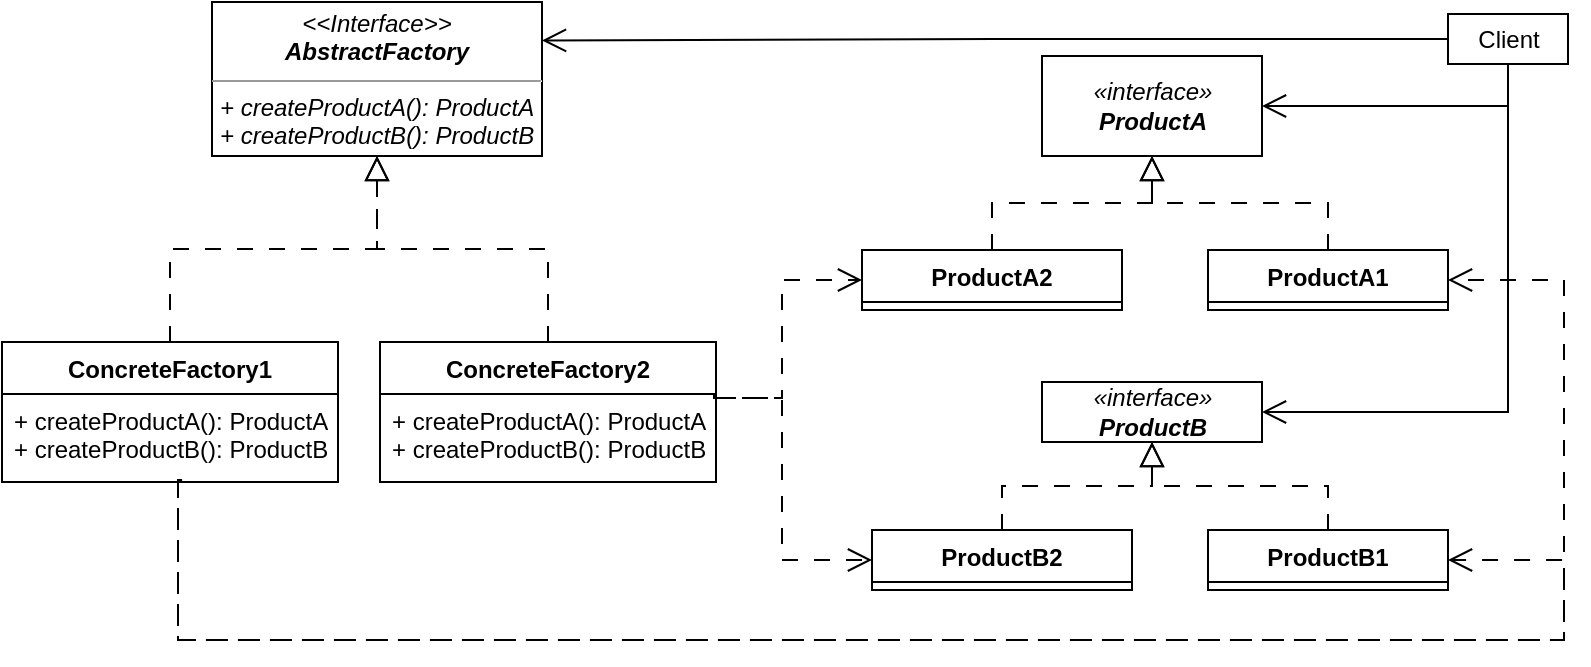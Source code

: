 <mxfile version="21.1.9" type="device">
  <diagram id="C5RBs43oDa-KdzZeNtuy" name="Page-1">
    <mxGraphModel dx="1194" dy="738" grid="0" gridSize="10" guides="1" tooltips="1" connect="1" arrows="1" fold="1" page="1" pageScale="1" pageWidth="827" pageHeight="1169" math="0" shadow="0">
      <root>
        <mxCell id="WIyWlLk6GJQsqaUBKTNV-0" />
        <mxCell id="WIyWlLk6GJQsqaUBKTNV-1" parent="WIyWlLk6GJQsqaUBKTNV-0" />
        <mxCell id="hzo_TGVIDgafTTq2jEPT-0" value="" style="endArrow=block;endSize=10;endFill=0;shadow=0;strokeWidth=1;rounded=0;edgeStyle=elbowEdgeStyle;elbow=vertical;exitX=0.5;exitY=0;exitDx=0;exitDy=0;dashed=1;dashPattern=8 8;labelBackgroundColor=none;fontColor=default;entryX=0.5;entryY=1;entryDx=0;entryDy=0;" parent="WIyWlLk6GJQsqaUBKTNV-1" source="hzo_TGVIDgafTTq2jEPT-30" target="hzo_TGVIDgafTTq2jEPT-28" edge="1">
          <mxGeometry width="160" relative="1" as="geometry">
            <mxPoint x="108" y="401" as="sourcePoint" />
            <mxPoint x="217" y="323" as="targetPoint" />
          </mxGeometry>
        </mxCell>
        <mxCell id="hzo_TGVIDgafTTq2jEPT-1" value="" style="endArrow=block;endSize=10;endFill=0;shadow=0;strokeWidth=1;rounded=0;edgeStyle=elbowEdgeStyle;elbow=vertical;entryX=0.5;entryY=1;entryDx=0;entryDy=0;exitX=0.5;exitY=0;exitDx=0;exitDy=0;dashed=1;dashPattern=8 8;labelBackgroundColor=none;fontColor=default;" parent="WIyWlLk6GJQsqaUBKTNV-1" source="gXBVYS-_1RMEDw41lI7a-0" target="hzo_TGVIDgafTTq2jEPT-28" edge="1">
          <mxGeometry width="160" relative="1" as="geometry">
            <mxPoint x="285" y="424" as="sourcePoint" />
            <mxPoint x="217" y="323" as="targetPoint" />
          </mxGeometry>
        </mxCell>
        <mxCell id="hzo_TGVIDgafTTq2jEPT-25" value="&lt;i&gt;«interface»&lt;br&gt;&lt;b&gt;ProductA&lt;/b&gt;&lt;/i&gt;" style="html=1;" parent="WIyWlLk6GJQsqaUBKTNV-1" vertex="1">
          <mxGeometry x="531" y="281" width="110" height="50" as="geometry" />
        </mxCell>
        <mxCell id="hzo_TGVIDgafTTq2jEPT-28" value="&lt;p style=&quot;margin:0px;margin-top:4px;text-align:center;&quot;&gt;&lt;i&gt;&amp;lt;&amp;lt;Interface&amp;gt;&amp;gt;&lt;/i&gt;&lt;br&gt;&lt;b&gt;&lt;i&gt;AbstractFactory&lt;/i&gt;&lt;/b&gt;&lt;/p&gt;&lt;hr size=&quot;1&quot;&gt;&lt;p style=&quot;margin:0px;margin-left:4px;&quot;&gt;&lt;/p&gt;&lt;p style=&quot;margin:0px;margin-left:4px;&quot;&gt;&lt;i&gt;+ createProductA(): ProductA&lt;/i&gt;&lt;/p&gt;&lt;p style=&quot;margin:0px;margin-left:4px;&quot;&gt;&lt;i&gt;+&amp;nbsp;&lt;/i&gt;&lt;i style=&quot;border-color: var(--border-color);&quot;&gt;createProductB&lt;/i&gt;&lt;i&gt;(): ProductB&lt;/i&gt;&lt;/p&gt;" style="verticalAlign=top;align=left;overflow=fill;fontSize=12;fontFamily=Helvetica;html=1;" parent="WIyWlLk6GJQsqaUBKTNV-1" vertex="1">
          <mxGeometry x="116" y="254" width="165" height="77" as="geometry" />
        </mxCell>
        <mxCell id="hzo_TGVIDgafTTq2jEPT-57" style="edgeStyle=orthogonalEdgeStyle;rounded=0;orthogonalLoop=1;jettySize=auto;html=1;entryX=1;entryY=0.5;entryDx=0;entryDy=0;dashed=1;dashPattern=8 8;endSize=10;endArrow=open;endFill=0;" parent="WIyWlLk6GJQsqaUBKTNV-1" source="hzo_TGVIDgafTTq2jEPT-30" target="hzo_TGVIDgafTTq2jEPT-38" edge="1">
          <mxGeometry relative="1" as="geometry">
            <Array as="points">
              <mxPoint x="99" y="573" />
              <mxPoint x="792" y="573" />
              <mxPoint x="792" y="393" />
            </Array>
          </mxGeometry>
        </mxCell>
        <mxCell id="hzo_TGVIDgafTTq2jEPT-30" value="ConcreteFactory1" style="swimlane;fontStyle=1;align=center;verticalAlign=top;childLayout=stackLayout;horizontal=1;startSize=26;horizontalStack=0;resizeParent=1;resizeParentMax=0;resizeLast=0;collapsible=1;marginBottom=0;" parent="WIyWlLk6GJQsqaUBKTNV-1" vertex="1">
          <mxGeometry x="11" y="424" width="168" height="70" as="geometry" />
        </mxCell>
        <mxCell id="hzo_TGVIDgafTTq2jEPT-33" value="+ createProductA(): ProductA&#xa;+ createProductB(): ProductB" style="text;strokeColor=none;fillColor=none;align=left;verticalAlign=top;spacingLeft=4;spacingRight=4;overflow=hidden;rotatable=0;points=[[0,0.5],[1,0.5]];portConstraint=eastwest;" parent="hzo_TGVIDgafTTq2jEPT-30" vertex="1">
          <mxGeometry y="26" width="168" height="44" as="geometry" />
        </mxCell>
        <mxCell id="hzo_TGVIDgafTTq2jEPT-56" style="edgeStyle=orthogonalEdgeStyle;rounded=0;orthogonalLoop=1;jettySize=auto;html=1;entryX=0;entryY=0.5;entryDx=0;entryDy=0;dashed=1;dashPattern=8 8;endSize=10;endArrow=open;endFill=0;exitX=1.012;exitY=0.045;exitDx=0;exitDy=0;exitPerimeter=0;" parent="WIyWlLk6GJQsqaUBKTNV-1" source="gXBVYS-_1RMEDw41lI7a-1" target="hzo_TGVIDgafTTq2jEPT-40" edge="1">
          <mxGeometry relative="1" as="geometry">
            <Array as="points">
              <mxPoint x="401" y="452" />
              <mxPoint x="401" y="533" />
            </Array>
            <mxPoint x="446" y="466" as="sourcePoint" />
          </mxGeometry>
        </mxCell>
        <mxCell id="hzo_TGVIDgafTTq2jEPT-36" value="ProductA2" style="swimlane;fontStyle=1;align=center;verticalAlign=top;childLayout=stackLayout;horizontal=1;startSize=26;horizontalStack=0;resizeParent=1;resizeParentMax=0;resizeLast=0;collapsible=1;marginBottom=0;" parent="WIyWlLk6GJQsqaUBKTNV-1" vertex="1">
          <mxGeometry x="441" y="378" width="130" height="30" as="geometry" />
        </mxCell>
        <mxCell id="hzo_TGVIDgafTTq2jEPT-38" value="ProductA1" style="swimlane;fontStyle=1;align=center;verticalAlign=top;childLayout=stackLayout;horizontal=1;startSize=26;horizontalStack=0;resizeParent=1;resizeParentMax=0;resizeLast=0;collapsible=1;marginBottom=0;" parent="WIyWlLk6GJQsqaUBKTNV-1" vertex="1">
          <mxGeometry x="614" y="378" width="120" height="30" as="geometry" />
        </mxCell>
        <mxCell id="hzo_TGVIDgafTTq2jEPT-39" value="&lt;i&gt;«interface»&lt;br&gt;&lt;b&gt;ProductB&lt;/b&gt;&lt;/i&gt;" style="html=1;" parent="WIyWlLk6GJQsqaUBKTNV-1" vertex="1">
          <mxGeometry x="531" y="444" width="110" height="30" as="geometry" />
        </mxCell>
        <mxCell id="hzo_TGVIDgafTTq2jEPT-40" value="ProductB2" style="swimlane;fontStyle=1;align=center;verticalAlign=top;childLayout=stackLayout;horizontal=1;startSize=26;horizontalStack=0;resizeParent=1;resizeParentMax=0;resizeLast=0;collapsible=1;marginBottom=0;" parent="WIyWlLk6GJQsqaUBKTNV-1" vertex="1">
          <mxGeometry x="446" y="518" width="130" height="30" as="geometry" />
        </mxCell>
        <mxCell id="hzo_TGVIDgafTTq2jEPT-41" value="ProductB1" style="swimlane;fontStyle=1;align=center;verticalAlign=top;childLayout=stackLayout;horizontal=1;startSize=26;horizontalStack=0;resizeParent=1;resizeParentMax=0;resizeLast=0;collapsible=1;marginBottom=0;" parent="WIyWlLk6GJQsqaUBKTNV-1" vertex="1">
          <mxGeometry x="614" y="518" width="120" height="30" as="geometry" />
        </mxCell>
        <mxCell id="hzo_TGVIDgafTTq2jEPT-46" value="" style="endArrow=block;dashed=1;endFill=0;endSize=10;html=1;rounded=0;exitX=0.5;exitY=0;exitDx=0;exitDy=0;entryX=0.5;entryY=1;entryDx=0;entryDy=0;dashPattern=8 8;edgeStyle=elbowEdgeStyle;elbow=vertical;" parent="WIyWlLk6GJQsqaUBKTNV-1" source="hzo_TGVIDgafTTq2jEPT-40" target="hzo_TGVIDgafTTq2jEPT-39" edge="1">
          <mxGeometry width="160" relative="1" as="geometry">
            <mxPoint x="459" y="518" as="sourcePoint" />
            <mxPoint x="619" y="518" as="targetPoint" />
          </mxGeometry>
        </mxCell>
        <mxCell id="hzo_TGVIDgafTTq2jEPT-47" value="" style="endArrow=block;dashed=1;endFill=0;endSize=10;html=1;rounded=0;exitX=0.5;exitY=0;exitDx=0;exitDy=0;entryX=0.5;entryY=1;entryDx=0;entryDy=0;dashPattern=8 8;edgeStyle=elbowEdgeStyle;elbow=vertical;" parent="WIyWlLk6GJQsqaUBKTNV-1" source="hzo_TGVIDgafTTq2jEPT-41" target="hzo_TGVIDgafTTq2jEPT-39" edge="1">
          <mxGeometry width="160" relative="1" as="geometry">
            <mxPoint x="669" y="538" as="sourcePoint" />
            <mxPoint x="747.5" y="498" as="targetPoint" />
          </mxGeometry>
        </mxCell>
        <mxCell id="hzo_TGVIDgafTTq2jEPT-49" value="" style="endArrow=block;dashed=1;endFill=0;endSize=10;html=1;rounded=0;exitX=0.5;exitY=0;exitDx=0;exitDy=0;entryX=0.5;entryY=1;entryDx=0;entryDy=0;dashPattern=8 8;edgeStyle=elbowEdgeStyle;elbow=vertical;" parent="WIyWlLk6GJQsqaUBKTNV-1" source="hzo_TGVIDgafTTq2jEPT-36" target="hzo_TGVIDgafTTq2jEPT-25" edge="1">
          <mxGeometry width="160" relative="1" as="geometry">
            <mxPoint x="507" y="370" as="sourcePoint" />
            <mxPoint x="585.5" y="306" as="targetPoint" />
          </mxGeometry>
        </mxCell>
        <mxCell id="hzo_TGVIDgafTTq2jEPT-50" value="" style="endArrow=block;dashed=1;endFill=0;endSize=10;html=1;rounded=0;exitX=0.5;exitY=0;exitDx=0;exitDy=0;entryX=0.5;entryY=1;entryDx=0;entryDy=0;dashPattern=8 8;edgeStyle=elbowEdgeStyle;elbow=vertical;" parent="WIyWlLk6GJQsqaUBKTNV-1" source="hzo_TGVIDgafTTq2jEPT-38" target="hzo_TGVIDgafTTq2jEPT-25" edge="1">
          <mxGeometry width="160" relative="1" as="geometry">
            <mxPoint x="669" y="370" as="sourcePoint" />
            <mxPoint x="585.5" y="306" as="targetPoint" />
          </mxGeometry>
        </mxCell>
        <mxCell id="hzo_TGVIDgafTTq2jEPT-53" value="" style="endArrow=open;endFill=1;endSize=10;html=1;rounded=0;dashed=1;dashPattern=8 8;hachureGap=4;fontFamily=Architects Daughter;fontSource=https%3A%2F%2Ffonts.googleapis.com%2Fcss%3Ffamily%3DArchitects%2BDaughter;fontSize=16;entryX=1;entryY=0.5;entryDx=0;entryDy=0;labelBackgroundColor=none;fontColor=default;edgeStyle=orthogonalEdgeStyle;elbow=vertical;exitX=0.536;exitY=0.977;exitDx=0;exitDy=0;exitPerimeter=0;" parent="WIyWlLk6GJQsqaUBKTNV-1" source="hzo_TGVIDgafTTq2jEPT-33" target="hzo_TGVIDgafTTq2jEPT-41" edge="1">
          <mxGeometry width="160" relative="1" as="geometry">
            <mxPoint x="89" y="497" as="sourcePoint" />
            <mxPoint x="164" y="440.0" as="targetPoint" />
            <Array as="points">
              <mxPoint x="99" y="493" />
              <mxPoint x="99" y="573" />
              <mxPoint x="792" y="573" />
              <mxPoint x="792" y="533" />
            </Array>
          </mxGeometry>
        </mxCell>
        <mxCell id="hzo_TGVIDgafTTq2jEPT-55" style="edgeStyle=orthogonalEdgeStyle;rounded=0;orthogonalLoop=1;jettySize=auto;html=1;dashed=1;dashPattern=8 8;endSize=10;endArrow=open;endFill=0;exitX=0.994;exitY=0;exitDx=0;exitDy=0;exitPerimeter=0;" parent="WIyWlLk6GJQsqaUBKTNV-1" source="gXBVYS-_1RMEDw41lI7a-1" target="hzo_TGVIDgafTTq2jEPT-36" edge="1">
          <mxGeometry relative="1" as="geometry">
            <Array as="points">
              <mxPoint x="367" y="452" />
              <mxPoint x="401" y="452" />
              <mxPoint x="401" y="393" />
            </Array>
            <mxPoint x="433" y="458" as="sourcePoint" />
          </mxGeometry>
        </mxCell>
        <mxCell id="hzo_TGVIDgafTTq2jEPT-60" style="edgeStyle=orthogonalEdgeStyle;rounded=0;orthogonalLoop=1;jettySize=auto;html=1;endArrow=open;endFill=0;endSize=10;entryX=1;entryY=0.25;entryDx=0;entryDy=0;" parent="WIyWlLk6GJQsqaUBKTNV-1" source="hzo_TGVIDgafTTq2jEPT-59" target="hzo_TGVIDgafTTq2jEPT-28" edge="1">
          <mxGeometry relative="1" as="geometry">
            <mxPoint x="263" y="258" as="targetPoint" />
          </mxGeometry>
        </mxCell>
        <mxCell id="hzo_TGVIDgafTTq2jEPT-59" value="Client" style="html=1;" parent="WIyWlLk6GJQsqaUBKTNV-1" vertex="1">
          <mxGeometry x="734" y="260" width="60" height="25" as="geometry" />
        </mxCell>
        <mxCell id="hzo_TGVIDgafTTq2jEPT-62" style="edgeStyle=orthogonalEdgeStyle;rounded=0;orthogonalLoop=1;jettySize=auto;html=1;endArrow=open;endFill=0;endSize=10;exitX=0.5;exitY=1;exitDx=0;exitDy=0;entryX=1;entryY=0.5;entryDx=0;entryDy=0;" parent="WIyWlLk6GJQsqaUBKTNV-1" source="hzo_TGVIDgafTTq2jEPT-59" target="hzo_TGVIDgafTTq2jEPT-25" edge="1">
          <mxGeometry relative="1" as="geometry">
            <mxPoint x="761" y="347" as="targetPoint" />
            <mxPoint x="744" y="282.5" as="sourcePoint" />
          </mxGeometry>
        </mxCell>
        <mxCell id="hzo_TGVIDgafTTq2jEPT-63" style="edgeStyle=orthogonalEdgeStyle;rounded=0;orthogonalLoop=1;jettySize=auto;html=1;endArrow=open;endFill=0;endSize=10;exitX=0.5;exitY=1;exitDx=0;exitDy=0;entryX=1;entryY=0.5;entryDx=0;entryDy=0;" parent="WIyWlLk6GJQsqaUBKTNV-1" source="hzo_TGVIDgafTTq2jEPT-59" target="hzo_TGVIDgafTTq2jEPT-39" edge="1">
          <mxGeometry relative="1" as="geometry">
            <mxPoint x="651" y="316" as="targetPoint" />
            <mxPoint x="774" y="295" as="sourcePoint" />
            <Array as="points">
              <mxPoint x="764" y="459" />
            </Array>
          </mxGeometry>
        </mxCell>
        <mxCell id="gXBVYS-_1RMEDw41lI7a-0" value="ConcreteFactory2" style="swimlane;fontStyle=1;align=center;verticalAlign=top;childLayout=stackLayout;horizontal=1;startSize=26;horizontalStack=0;resizeParent=1;resizeParentMax=0;resizeLast=0;collapsible=1;marginBottom=0;" parent="WIyWlLk6GJQsqaUBKTNV-1" vertex="1">
          <mxGeometry x="200" y="424" width="168" height="70" as="geometry" />
        </mxCell>
        <mxCell id="gXBVYS-_1RMEDw41lI7a-1" value="+ createProductA(): ProductA&#xa;+ createProductB(): ProductB" style="text;strokeColor=none;fillColor=none;align=left;verticalAlign=top;spacingLeft=4;spacingRight=4;overflow=hidden;rotatable=0;points=[[0,0.5],[1,0.5]];portConstraint=eastwest;" parent="gXBVYS-_1RMEDw41lI7a-0" vertex="1">
          <mxGeometry y="26" width="168" height="44" as="geometry" />
        </mxCell>
      </root>
    </mxGraphModel>
  </diagram>
</mxfile>
